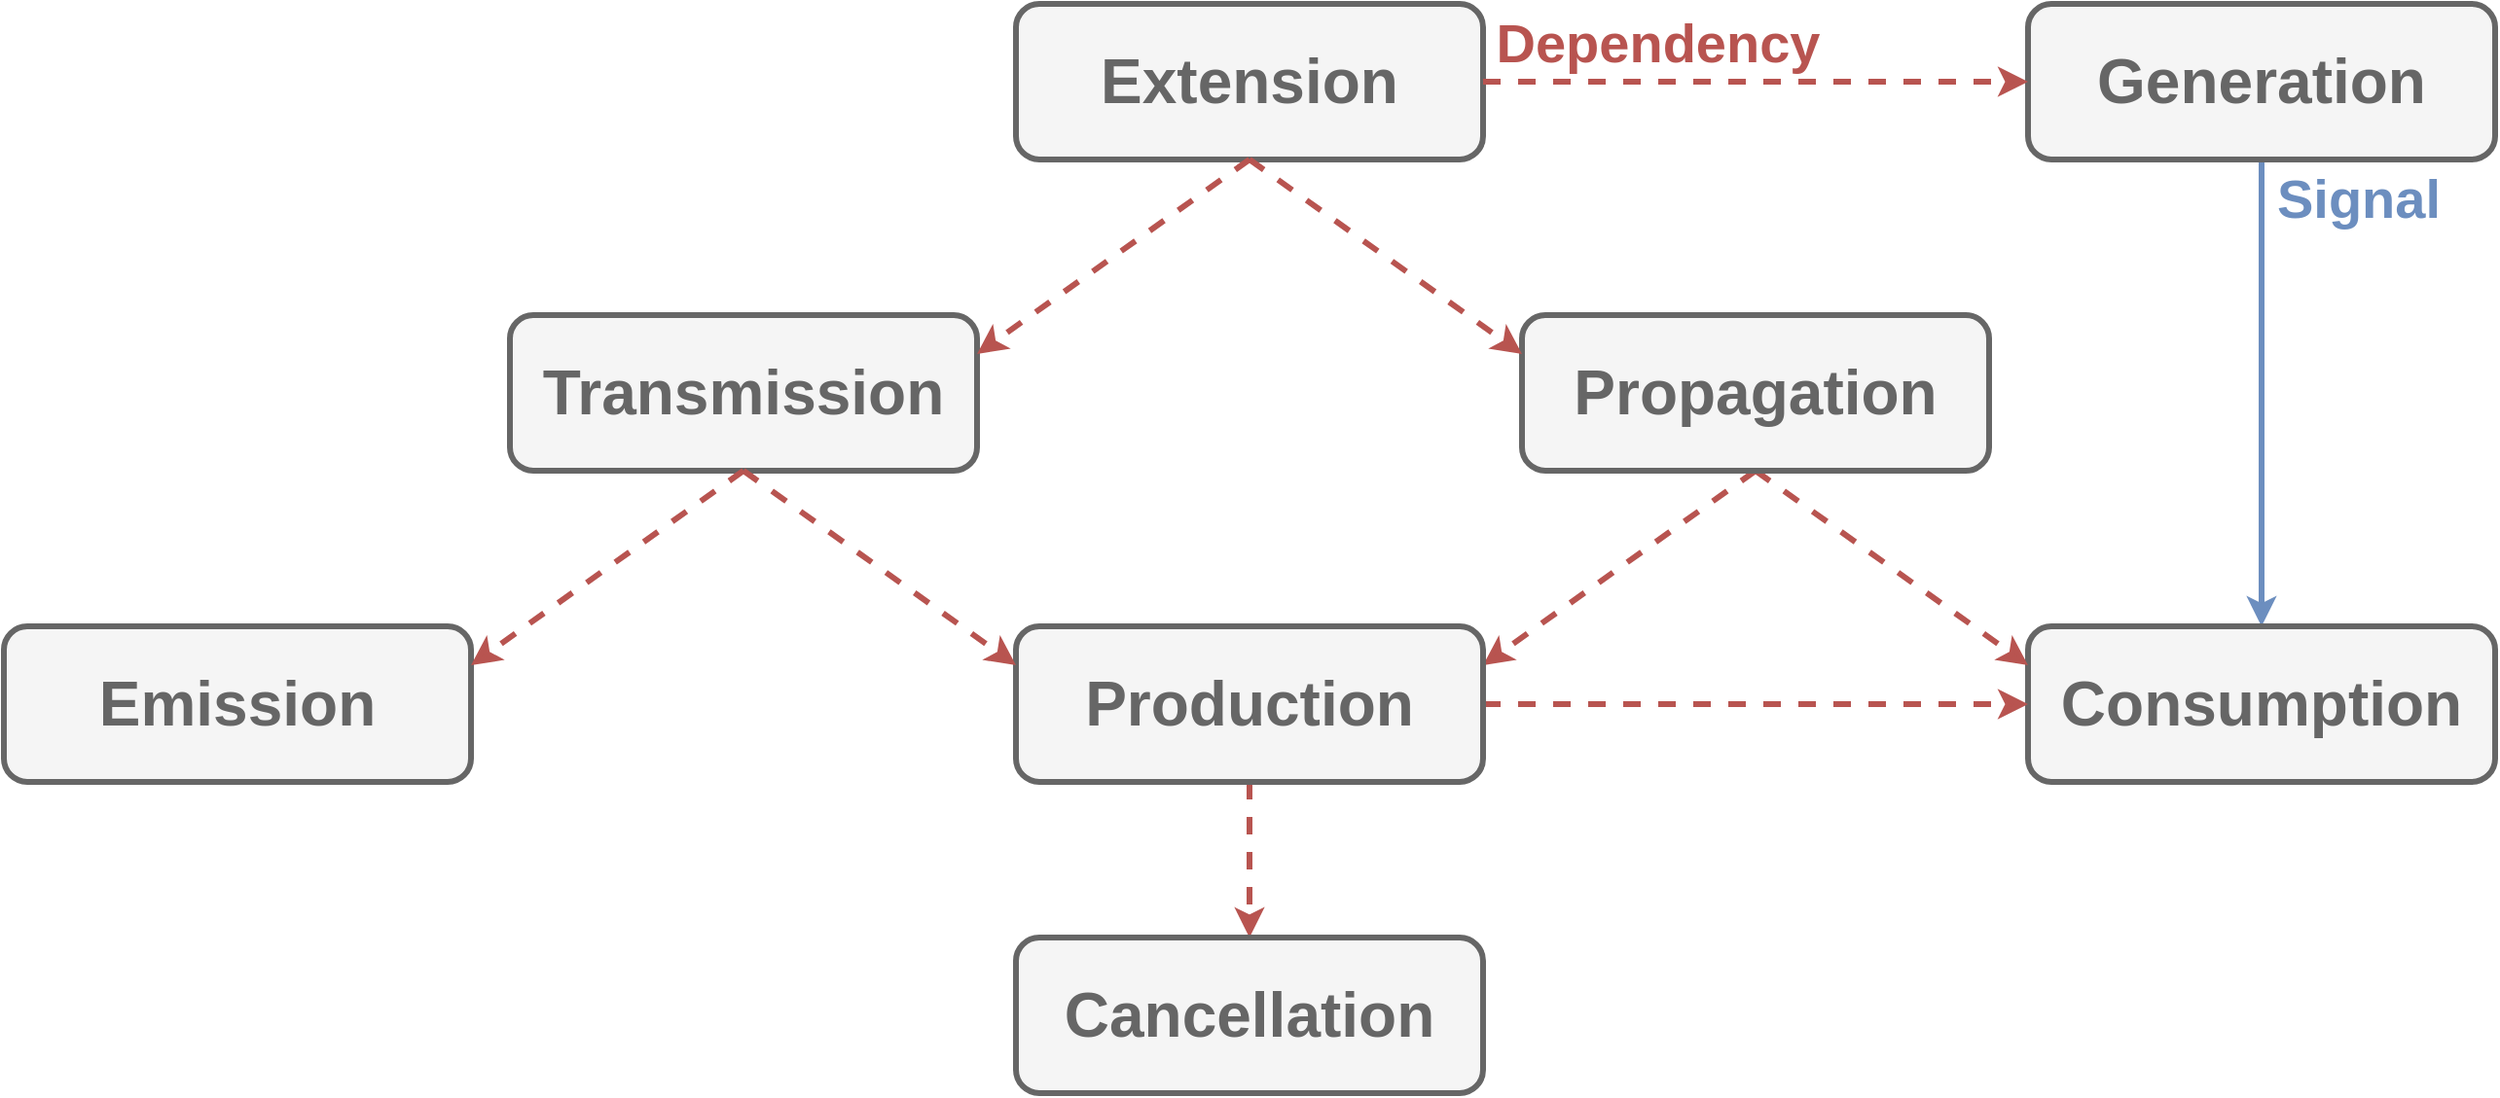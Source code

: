 <mxfile version="14.6.12" type="google"><diagram id="gIC-P3XVZgYCY64oVcCS" name="Page-1"><mxGraphModel dx="1422" dy="1931" grid="1" gridSize="10" guides="1" tooltips="1" connect="1" arrows="1" fold="1" page="1" pageScale="1" pageWidth="827" pageHeight="1169" math="0" shadow="0"><root><mxCell id="0"/><mxCell id="1" parent="0"/><mxCell id="eqrpfjDCh0OEoCgRvdLx-40" value="" style="endArrow=classic;html=1;entryX=0.5;entryY=0;entryDx=0;entryDy=0;fillColor=#f8cecc;strokeColor=#b85450;strokeWidth=3;dashed=1;exitX=0.5;exitY=1;exitDx=0;exitDy=0;" parent="1" source="eqrpfjDCh0OEoCgRvdLx-48" target="eqrpfjDCh0OEoCgRvdLx-61" edge="1"><mxGeometry width="50" height="50" relative="1" as="geometry"><mxPoint x="270" y="540" as="sourcePoint"/><mxPoint x="740" y="470" as="targetPoint"/></mxGeometry></mxCell><mxCell id="eqrpfjDCh0OEoCgRvdLx-41" value="" style="endArrow=classic;html=1;strokeWidth=3;fillColor=#dae8fc;strokeColor=#6c8ebf;elbow=vertical;startArrow=none;exitX=0.5;exitY=1;exitDx=0;exitDy=0;" parent="1" source="2c3kuDM8CaG03kR2EPPc-1" target="eqrpfjDCh0OEoCgRvdLx-53" edge="1"><mxGeometry width="50" height="50" relative="1" as="geometry"><mxPoint x="440" y="430" as="sourcePoint"/><mxPoint x="1030" y="440" as="targetPoint"/></mxGeometry></mxCell><mxCell id="eqrpfjDCh0OEoCgRvdLx-42" value="&lt;b&gt;&lt;font style=&quot;font-size: 28px&quot; color=&quot;#b85450&quot;&gt;Dependency&lt;/font&gt;&lt;/b&gt;" style="text;html=1;align=center;verticalAlign=middle;whiteSpace=wrap;rounded=0;" parent="1" vertex="1"><mxGeometry x="780" y="-40" width="180" height="40" as="geometry"/></mxCell><mxCell id="eqrpfjDCh0OEoCgRvdLx-43" value="&lt;b&gt;&lt;font style=&quot;font-size: 28px&quot; color=&quot;#6c8ebf&quot;&gt;Signal&lt;/font&gt;&lt;/b&gt;" style="text;html=1;align=center;verticalAlign=middle;whiteSpace=wrap;rounded=0;" parent="1" vertex="1"><mxGeometry x="1180" y="40" width="100" height="40" as="geometry"/></mxCell><mxCell id="eqrpfjDCh0OEoCgRvdLx-53" value="&lt;font style=&quot;font-size: 32px&quot; color=&quot;#666666&quot;&gt;&lt;b&gt;Consumption&lt;/b&gt;&lt;/font&gt;" style="rounded=1;whiteSpace=wrap;html=1;fillColor=#f5f5f5;strokeColor=#666666;strokeWidth=3;fontColor=#333333;" parent="1" vertex="1"><mxGeometry x="1060" y="280" width="240" height="80" as="geometry"/></mxCell><mxCell id="eqrpfjDCh0OEoCgRvdLx-61" value="&lt;font style=&quot;font-size: 32px&quot; color=&quot;#666666&quot;&gt;&lt;b&gt;Cancellation&lt;/b&gt;&lt;/font&gt;" style="rounded=1;whiteSpace=wrap;html=1;fillColor=#f5f5f5;strokeColor=#666666;strokeWidth=3;fontColor=#333333;" parent="1" vertex="1"><mxGeometry x="540" y="440" width="240" height="80" as="geometry"/></mxCell><mxCell id="eqrpfjDCh0OEoCgRvdLx-62" value="" style="endArrow=classic;html=1;exitX=1;exitY=0.5;exitDx=0;exitDy=0;fillColor=#f8cecc;strokeColor=#b85450;strokeWidth=3;dashed=1;entryX=0;entryY=0.5;entryDx=0;entryDy=0;" parent="1" source="eqrpfjDCh0OEoCgRvdLx-48" target="eqrpfjDCh0OEoCgRvdLx-53" edge="1"><mxGeometry width="50" height="50" relative="1" as="geometry"><mxPoint x="780" y="240" as="sourcePoint"/><mxPoint x="640" y="40" as="targetPoint"/><Array as="points"/></mxGeometry></mxCell><mxCell id="ZfEk3V_KvG8X9Mm2SXiz-1" value="&lt;b style=&quot;color: rgb(102 , 102 , 102) ; font-size: 32px&quot;&gt;Emission&lt;/b&gt;" style="rounded=1;whiteSpace=wrap;html=1;fillColor=#f5f5f5;strokeColor=#666666;strokeWidth=3;fontColor=#333333;" parent="1" vertex="1"><mxGeometry x="20" y="280" width="240" height="80" as="geometry"/></mxCell><mxCell id="ZfEk3V_KvG8X9Mm2SXiz-2" value="&lt;font color=&quot;#666666&quot;&gt;&lt;span style=&quot;font-size: 32px&quot;&gt;&lt;b&gt;Transmission&lt;/b&gt;&lt;/span&gt;&lt;/font&gt;" style="rounded=1;whiteSpace=wrap;html=1;fillColor=#f5f5f5;strokeColor=#666666;strokeWidth=3;fontColor=#333333;" parent="1" vertex="1"><mxGeometry x="280" y="120" width="240" height="80" as="geometry"/></mxCell><mxCell id="ZfEk3V_KvG8X9Mm2SXiz-3" value="" style="endArrow=classic;html=1;fillColor=#f8cecc;strokeColor=#b85450;strokeWidth=3;dashed=1;exitX=0.5;exitY=1;exitDx=0;exitDy=0;entryX=0;entryY=0.25;entryDx=0;entryDy=0;" parent="1" source="eqrpfjDCh0OEoCgRvdLx-52" target="eqrpfjDCh0OEoCgRvdLx-53" edge="1"><mxGeometry width="50" height="50" relative="1" as="geometry"><mxPoint x="1008" y="240" as="sourcePoint"/><mxPoint x="380" y="520" as="targetPoint"/></mxGeometry></mxCell><mxCell id="ZfEk3V_KvG8X9Mm2SXiz-4" value="" style="endArrow=classic;html=1;exitX=0.5;exitY=1;exitDx=0;exitDy=0;fillColor=#f8cecc;strokeColor=#b85450;strokeWidth=3;dashed=1;entryX=1;entryY=0.25;entryDx=0;entryDy=0;" parent="1" source="eqrpfjDCh0OEoCgRvdLx-52" target="eqrpfjDCh0OEoCgRvdLx-48" edge="1"><mxGeometry width="50" height="50" relative="1" as="geometry"><mxPoint x="530" y="490" as="sourcePoint"/><mxPoint x="770" y="330" as="targetPoint"/></mxGeometry></mxCell><mxCell id="eqrpfjDCh0OEoCgRvdLx-48" value="&lt;b style=&quot;color: rgb(102 , 102 , 102) ; font-size: 32px&quot;&gt;Production&lt;/b&gt;" style="rounded=1;whiteSpace=wrap;html=1;strokeWidth=3;fillColor=#f5f5f5;strokeColor=#666666;fontColor=#333333;" parent="1" vertex="1"><mxGeometry x="540" y="280" width="240" height="80" as="geometry"/></mxCell><mxCell id="sPj9rA1B7awUyDhXpXGr-3" value="" style="endArrow=classic;html=1;fillColor=#f8cecc;strokeColor=#b85450;strokeWidth=3;dashed=1;exitX=0.5;exitY=1;exitDx=0;exitDy=0;entryX=1;entryY=0.25;entryDx=0;entryDy=0;" parent="1" source="ZfEk3V_KvG8X9Mm2SXiz-2" target="ZfEk3V_KvG8X9Mm2SXiz-1" edge="1"><mxGeometry width="50" height="50" relative="1" as="geometry"><mxPoint x="790" y="560" as="sourcePoint"/><mxPoint x="940" y="560" as="targetPoint"/><Array as="points"/></mxGeometry></mxCell><mxCell id="sPj9rA1B7awUyDhXpXGr-4" value="" style="endArrow=classic;html=1;fillColor=#f8cecc;strokeColor=#b85450;strokeWidth=3;dashed=1;exitX=0.5;exitY=1;exitDx=0;exitDy=0;entryX=0;entryY=0.25;entryDx=0;entryDy=0;" parent="1" source="ZfEk3V_KvG8X9Mm2SXiz-2" target="eqrpfjDCh0OEoCgRvdLx-48" edge="1"><mxGeometry width="50" height="50" relative="1" as="geometry"><mxPoint x="560" y="220" as="sourcePoint"/><mxPoint x="550" y="240" as="targetPoint"/></mxGeometry></mxCell><mxCell id="eqrpfjDCh0OEoCgRvdLx-52" value="&lt;font color=&quot;#666666&quot;&gt;&lt;span style=&quot;font-size: 32px&quot;&gt;&lt;b&gt;Propagation&lt;/b&gt;&lt;/span&gt;&lt;/font&gt;" style="rounded=1;whiteSpace=wrap;html=1;fillColor=#f5f5f5;strokeColor=#666666;strokeWidth=3;fontColor=#333333;" parent="1" vertex="1"><mxGeometry x="800" y="120" width="240" height="80" as="geometry"/></mxCell><mxCell id="2c3kuDM8CaG03kR2EPPc-1" value="&lt;b style=&quot;color: rgb(102 , 102 , 102) ; font-size: 32px&quot;&gt;Generation&lt;/b&gt;" style="rounded=1;whiteSpace=wrap;html=1;fillColor=#f5f5f5;strokeColor=#666666;strokeWidth=3;fontColor=#333333;" vertex="1" parent="1"><mxGeometry x="1060" y="-40" width="240" height="80" as="geometry"/></mxCell><mxCell id="2c3kuDM8CaG03kR2EPPc-2" value="&lt;font color=&quot;#666666&quot;&gt;&lt;span style=&quot;font-size: 32px&quot;&gt;&lt;b&gt;Extension&lt;/b&gt;&lt;/span&gt;&lt;/font&gt;" style="rounded=1;whiteSpace=wrap;html=1;fillColor=#f5f5f5;strokeColor=#666666;strokeWidth=3;fontColor=#333333;" vertex="1" parent="1"><mxGeometry x="540" y="-40" width="240" height="80" as="geometry"/></mxCell><mxCell id="2c3kuDM8CaG03kR2EPPc-5" value="" style="endArrow=classic;html=1;entryX=1;entryY=0.25;entryDx=0;entryDy=0;fillColor=#f8cecc;strokeColor=#b85450;strokeWidth=3;dashed=1;exitX=0.5;exitY=1;exitDx=0;exitDy=0;" edge="1" parent="1" source="2c3kuDM8CaG03kR2EPPc-2" target="ZfEk3V_KvG8X9Mm2SXiz-2"><mxGeometry width="50" height="50" relative="1" as="geometry"><mxPoint x="670" y="370" as="sourcePoint"/><mxPoint x="670" y="450" as="targetPoint"/></mxGeometry></mxCell><mxCell id="2c3kuDM8CaG03kR2EPPc-6" value="" style="endArrow=classic;html=1;entryX=0;entryY=0.25;entryDx=0;entryDy=0;fillColor=#f8cecc;strokeColor=#b85450;strokeWidth=3;dashed=1;exitX=0.5;exitY=1;exitDx=0;exitDy=0;" edge="1" parent="1" source="2c3kuDM8CaG03kR2EPPc-2" target="eqrpfjDCh0OEoCgRvdLx-52"><mxGeometry width="50" height="50" relative="1" as="geometry"><mxPoint x="660" y="40" as="sourcePoint"/><mxPoint x="530" y="150" as="targetPoint"/></mxGeometry></mxCell><mxCell id="2c3kuDM8CaG03kR2EPPc-8" value="" style="endArrow=classic;html=1;entryX=0;entryY=0.5;entryDx=0;entryDy=0;fillColor=#f8cecc;strokeColor=#b85450;strokeWidth=3;dashed=1;exitX=1;exitY=0.5;exitDx=0;exitDy=0;" edge="1" parent="1" source="2c3kuDM8CaG03kR2EPPc-2" target="2c3kuDM8CaG03kR2EPPc-1"><mxGeometry width="50" height="50" relative="1" as="geometry"><mxPoint x="670" y="50" as="sourcePoint"/><mxPoint x="810" y="150" as="targetPoint"/></mxGeometry></mxCell></root></mxGraphModel></diagram></mxfile>